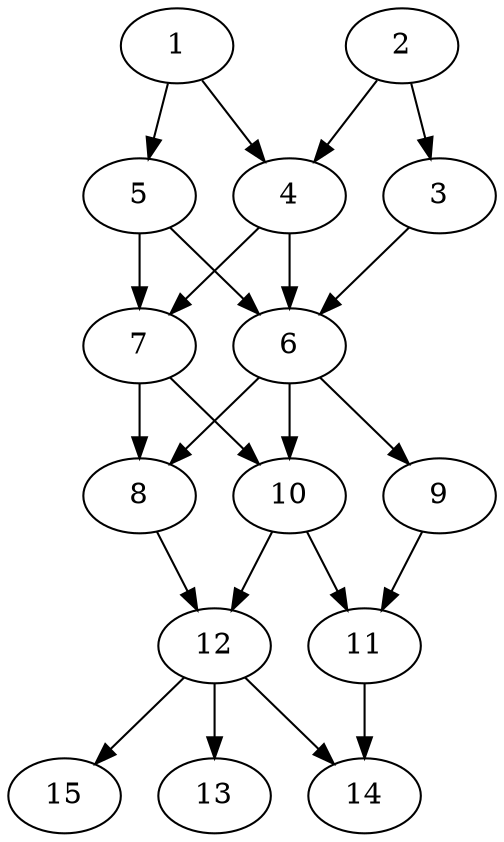 // DAG automatically generated by daggen at Thu Oct  3 13:59:27 2019
// ./daggen --dot -n 15 --ccr 0.4 --fat 0.5 --regular 0.7 --density 0.7 --mindata 5242880 --maxdata 52428800 
digraph G {
  1 [size="24975360", alpha="0.03", expect_size="9990144"] 
  1 -> 4 [size ="9990144"]
  1 -> 5 [size ="9990144"]
  2 [size="106135040", alpha="0.20", expect_size="42454016"] 
  2 -> 3 [size ="42454016"]
  2 -> 4 [size ="42454016"]
  3 [size="22225920", alpha="0.10", expect_size="8890368"] 
  3 -> 6 [size ="8890368"]
  4 [size="57443840", alpha="0.02", expect_size="22977536"] 
  4 -> 6 [size ="22977536"]
  4 -> 7 [size ="22977536"]
  5 [size="41776640", alpha="0.01", expect_size="16710656"] 
  5 -> 6 [size ="16710656"]
  5 -> 7 [size ="16710656"]
  6 [size="16143360", alpha="0.03", expect_size="6457344"] 
  6 -> 8 [size ="6457344"]
  6 -> 9 [size ="6457344"]
  6 -> 10 [size ="6457344"]
  7 [size="100794880", alpha="0.03", expect_size="40317952"] 
  7 -> 8 [size ="40317952"]
  7 -> 10 [size ="40317952"]
  8 [size="114375680", alpha="0.10", expect_size="45750272"] 
  8 -> 12 [size ="45750272"]
  9 [size="65679360", alpha="0.01", expect_size="26271744"] 
  9 -> 11 [size ="26271744"]
  10 [size="114280960", alpha="0.06", expect_size="45712384"] 
  10 -> 11 [size ="45712384"]
  10 -> 12 [size ="45712384"]
  11 [size="101312000", alpha="0.09", expect_size="40524800"] 
  11 -> 14 [size ="40524800"]
  12 [size="120632320", alpha="0.15", expect_size="48252928"] 
  12 -> 13 [size ="48252928"]
  12 -> 14 [size ="48252928"]
  12 -> 15 [size ="48252928"]
  13 [size="119513600", alpha="0.09", expect_size="47805440"] 
  14 [size="61739520", alpha="0.05", expect_size="24695808"] 
  15 [size="74370560", alpha="0.10", expect_size="29748224"] 
}
